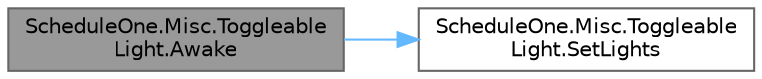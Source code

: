 digraph "ScheduleOne.Misc.ToggleableLight.Awake"
{
 // LATEX_PDF_SIZE
  bgcolor="transparent";
  edge [fontname=Helvetica,fontsize=10,labelfontname=Helvetica,labelfontsize=10];
  node [fontname=Helvetica,fontsize=10,shape=box,height=0.2,width=0.4];
  rankdir="LR";
  Node1 [id="Node000001",label="ScheduleOne.Misc.Toggleable\lLight.Awake",height=0.2,width=0.4,color="gray40", fillcolor="grey60", style="filled", fontcolor="black",tooltip=" "];
  Node1 -> Node2 [id="edge1_Node000001_Node000002",color="steelblue1",style="solid",tooltip=" "];
  Node2 [id="Node000002",label="ScheduleOne.Misc.Toggleable\lLight.SetLights",height=0.2,width=0.4,color="grey40", fillcolor="white", style="filled",URL="$class_schedule_one_1_1_misc_1_1_toggleable_light.html#a29cd9831a023f5fe4510df1213849861",tooltip=" "];
}
